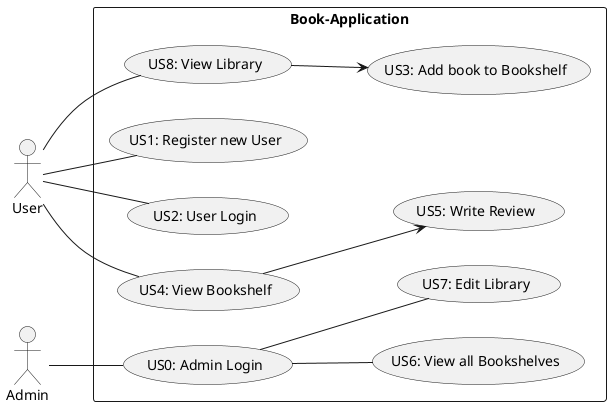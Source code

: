 @startuml

left to right direction

rectangle Book-Application {

usecase UC0 as "US0: Admin Login"
usecase UC1 as "US1: Register new User"
usecase UC2 as "US2: User Login"
usecase UC3 as "US3: Add book to Bookshelf"
usecase UC4 as "US4: View Bookshelf"
usecase UC5 as "US5: Write Review"
usecase UC6 as "US6: View all Bookshelves"
usecase UC7 as "US7: Edit Library"
usecase UC8 as "US8: View Library"

UC0 -- UC6
UC0 -- UC7
UC4 --> UC5
UC8 --> UC3

}
actor "User" as u
u -- UC1
u -- UC2
u -- UC4
u -- UC8


actor "Admin" as a
a -- UC0





@enduml